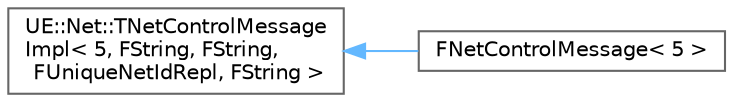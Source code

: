 digraph "Graphical Class Hierarchy"
{
 // INTERACTIVE_SVG=YES
 // LATEX_PDF_SIZE
  bgcolor="transparent";
  edge [fontname=Helvetica,fontsize=10,labelfontname=Helvetica,labelfontsize=10];
  node [fontname=Helvetica,fontsize=10,shape=box,height=0.2,width=0.4];
  rankdir="LR";
  Node0 [id="Node000000",label="UE::Net::TNetControlMessage\lImpl\< 5, FString, FString,\l FUniqueNetIdRepl, FString \>",height=0.2,width=0.4,color="grey40", fillcolor="white", style="filled",URL="$df/d09/classUE_1_1Net_1_1TNetControlMessageImpl.html",tooltip=" "];
  Node0 -> Node1 [id="edge9690_Node000000_Node000001",dir="back",color="steelblue1",style="solid",tooltip=" "];
  Node1 [id="Node000001",label="FNetControlMessage\< 5 \>",height=0.2,width=0.4,color="grey40", fillcolor="white", style="filled",URL="$d2/d4b/classFNetControlMessage_3_015_01_4.html",tooltip=" "];
}
